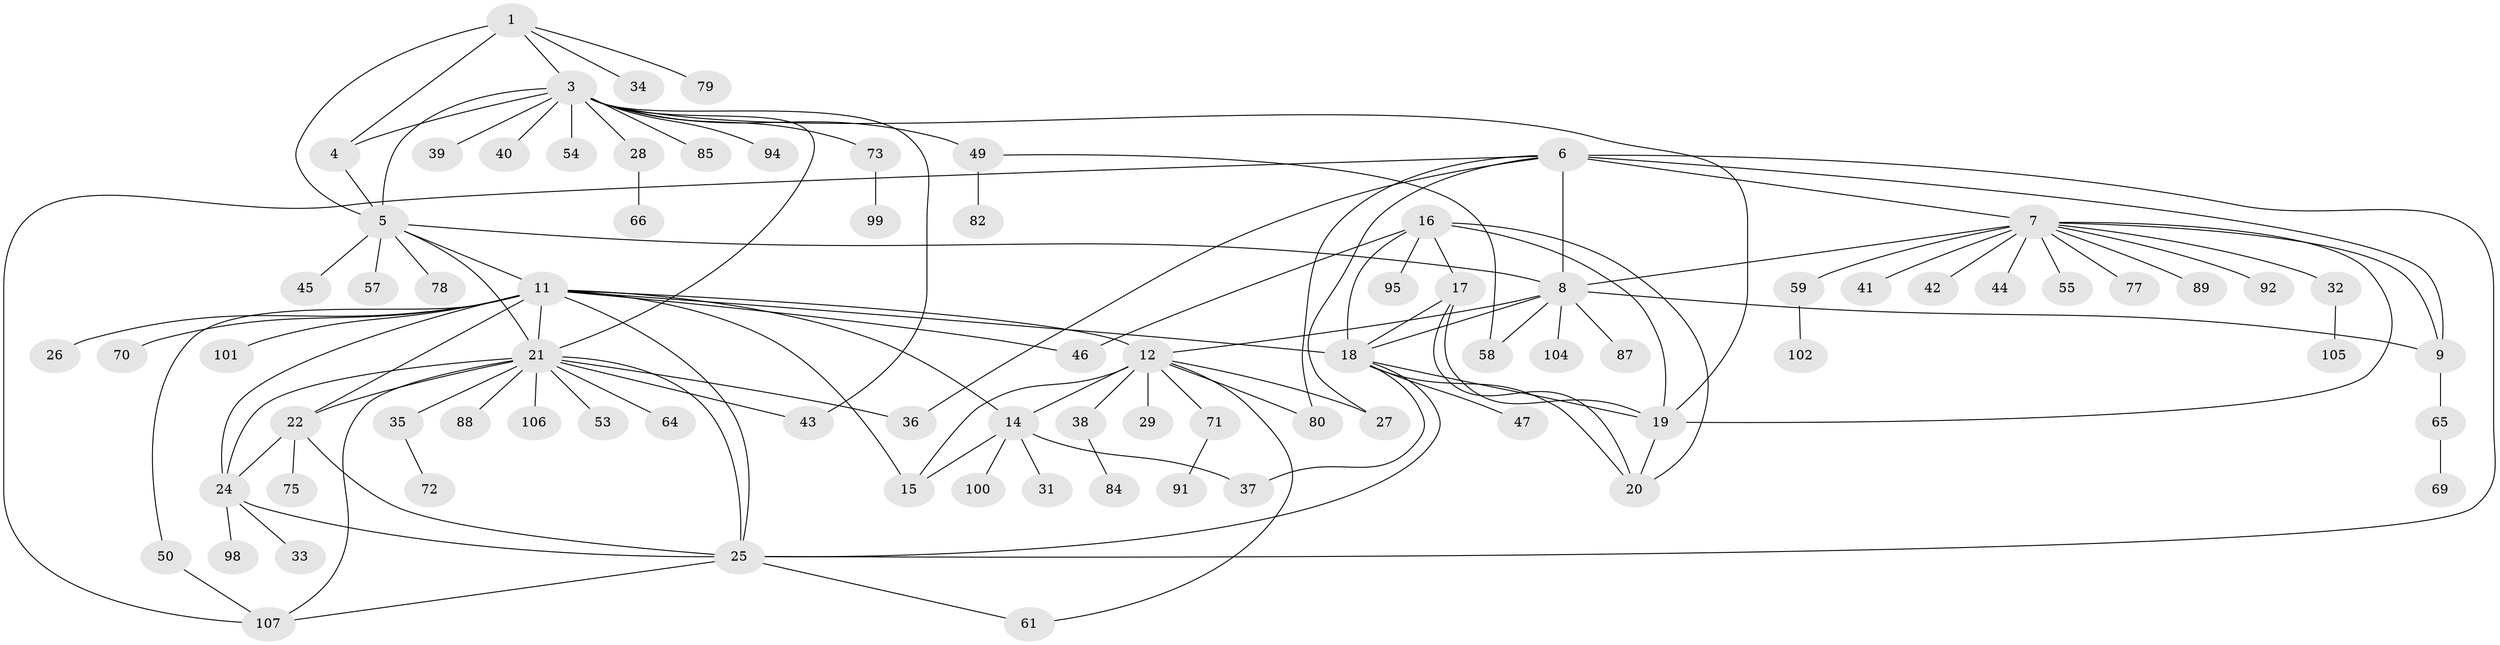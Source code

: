 // original degree distribution, {5: 0.03636363636363636, 16: 0.00909090909090909, 4: 0.05454545454545454, 10: 0.01818181818181818, 9: 0.02727272727272727, 15: 0.00909090909090909, 6: 0.045454545454545456, 12: 0.00909090909090909, 7: 0.01818181818181818, 14: 0.00909090909090909, 8: 0.00909090909090909, 1: 0.4909090909090909, 2: 0.22727272727272727, 3: 0.03636363636363636}
// Generated by graph-tools (version 1.1) at 2025/11/02/27/25 16:11:30]
// undirected, 83 vertices, 122 edges
graph export_dot {
graph [start="1"]
  node [color=gray90,style=filled];
  1 [super="+2"];
  3 [super="+30"];
  4;
  5 [super="+90"];
  6 [super="+10"];
  7 [super="+56"];
  8 [super="+52"];
  9 [super="+96"];
  11 [super="+23"];
  12 [super="+13"];
  14 [super="+93"];
  15;
  16 [super="+60"];
  17 [super="+62"];
  18 [super="+83"];
  19;
  20;
  21 [super="+63"];
  22 [super="+67"];
  24;
  25 [super="+108"];
  26;
  27;
  28;
  29;
  31;
  32;
  33 [super="+81"];
  34;
  35 [super="+76"];
  36;
  37 [super="+51"];
  38 [super="+68"];
  39;
  40;
  41 [super="+48"];
  42;
  43;
  44;
  45;
  46;
  47 [super="+103"];
  49 [super="+74"];
  50;
  53;
  54;
  55;
  57 [super="+110"];
  58 [super="+97"];
  59;
  61;
  64;
  65;
  66;
  69 [super="+86"];
  70;
  71;
  72;
  73;
  75;
  77;
  78;
  79;
  80;
  82;
  84;
  85;
  87;
  88;
  89;
  91;
  92;
  94;
  95;
  98;
  99;
  100;
  101;
  102;
  104;
  105;
  106;
  107 [super="+109"];
  1 -- 3 [weight=2];
  1 -- 4 [weight=2];
  1 -- 5 [weight=2];
  1 -- 34;
  1 -- 79;
  3 -- 4;
  3 -- 5;
  3 -- 19;
  3 -- 21;
  3 -- 28;
  3 -- 39;
  3 -- 40;
  3 -- 43;
  3 -- 49;
  3 -- 54;
  3 -- 73;
  3 -- 85;
  3 -- 94;
  4 -- 5;
  5 -- 8;
  5 -- 11;
  5 -- 45;
  5 -- 57;
  5 -- 78;
  5 -- 21;
  6 -- 7 [weight=2];
  6 -- 8 [weight=2];
  6 -- 9 [weight=2];
  6 -- 25;
  6 -- 27;
  6 -- 36;
  6 -- 80;
  6 -- 107;
  7 -- 8;
  7 -- 9;
  7 -- 19;
  7 -- 32;
  7 -- 41;
  7 -- 42;
  7 -- 44;
  7 -- 55;
  7 -- 59;
  7 -- 77;
  7 -- 89;
  7 -- 92;
  8 -- 9;
  8 -- 12;
  8 -- 87;
  8 -- 104;
  8 -- 18;
  8 -- 58;
  9 -- 65;
  11 -- 12 [weight=2];
  11 -- 14;
  11 -- 15;
  11 -- 18;
  11 -- 26;
  11 -- 46;
  11 -- 50;
  11 -- 70;
  11 -- 101;
  11 -- 21;
  11 -- 22;
  11 -- 24;
  11 -- 25;
  12 -- 14 [weight=2];
  12 -- 15 [weight=2];
  12 -- 80;
  12 -- 38;
  12 -- 71;
  12 -- 29;
  12 -- 27;
  12 -- 61;
  14 -- 15;
  14 -- 31;
  14 -- 37;
  14 -- 100;
  16 -- 17;
  16 -- 18;
  16 -- 19;
  16 -- 20;
  16 -- 46;
  16 -- 95;
  17 -- 18;
  17 -- 19;
  17 -- 20;
  18 -- 19;
  18 -- 20;
  18 -- 25;
  18 -- 37;
  18 -- 47;
  19 -- 20;
  21 -- 22;
  21 -- 24;
  21 -- 25;
  21 -- 35;
  21 -- 36;
  21 -- 43;
  21 -- 53;
  21 -- 64;
  21 -- 88;
  21 -- 107;
  21 -- 106;
  22 -- 24;
  22 -- 25;
  22 -- 75;
  24 -- 25;
  24 -- 33;
  24 -- 98;
  25 -- 61;
  25 -- 107;
  28 -- 66;
  32 -- 105;
  35 -- 72;
  38 -- 84;
  49 -- 58;
  49 -- 82;
  50 -- 107;
  59 -- 102;
  65 -- 69;
  71 -- 91;
  73 -- 99;
}
